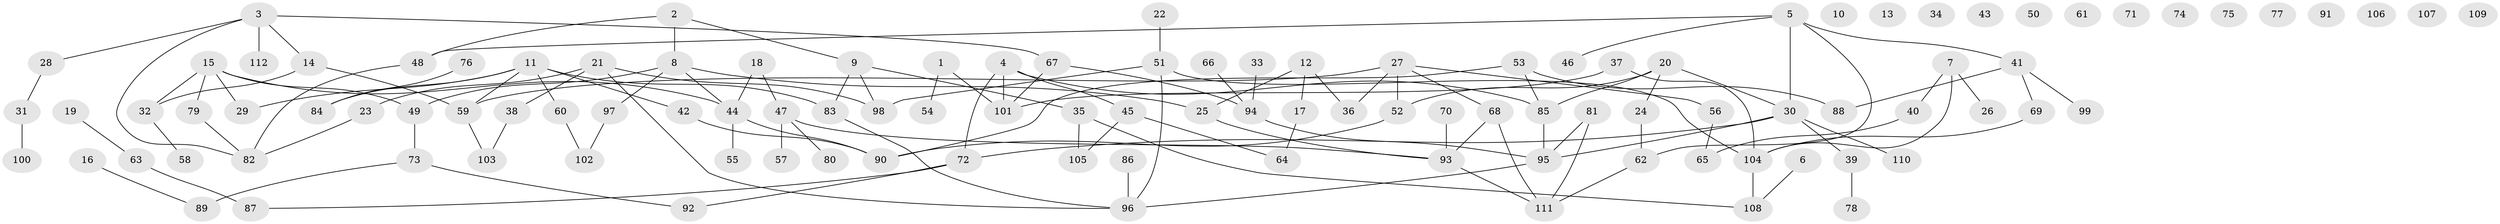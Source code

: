 // Generated by graph-tools (version 1.1) at 2025/33/03/09/25 02:33:57]
// undirected, 112 vertices, 131 edges
graph export_dot {
graph [start="1"]
  node [color=gray90,style=filled];
  1;
  2;
  3;
  4;
  5;
  6;
  7;
  8;
  9;
  10;
  11;
  12;
  13;
  14;
  15;
  16;
  17;
  18;
  19;
  20;
  21;
  22;
  23;
  24;
  25;
  26;
  27;
  28;
  29;
  30;
  31;
  32;
  33;
  34;
  35;
  36;
  37;
  38;
  39;
  40;
  41;
  42;
  43;
  44;
  45;
  46;
  47;
  48;
  49;
  50;
  51;
  52;
  53;
  54;
  55;
  56;
  57;
  58;
  59;
  60;
  61;
  62;
  63;
  64;
  65;
  66;
  67;
  68;
  69;
  70;
  71;
  72;
  73;
  74;
  75;
  76;
  77;
  78;
  79;
  80;
  81;
  82;
  83;
  84;
  85;
  86;
  87;
  88;
  89;
  90;
  91;
  92;
  93;
  94;
  95;
  96;
  97;
  98;
  99;
  100;
  101;
  102;
  103;
  104;
  105;
  106;
  107;
  108;
  109;
  110;
  111;
  112;
  1 -- 54;
  1 -- 101;
  2 -- 8;
  2 -- 9;
  2 -- 48;
  3 -- 14;
  3 -- 28;
  3 -- 67;
  3 -- 82;
  3 -- 112;
  4 -- 45;
  4 -- 72;
  4 -- 85;
  4 -- 101;
  5 -- 30;
  5 -- 41;
  5 -- 46;
  5 -- 48;
  5 -- 62;
  6 -- 108;
  7 -- 26;
  7 -- 40;
  7 -- 104;
  8 -- 25;
  8 -- 44;
  8 -- 49;
  8 -- 97;
  9 -- 35;
  9 -- 83;
  9 -- 98;
  11 -- 29;
  11 -- 42;
  11 -- 59;
  11 -- 60;
  11 -- 83;
  11 -- 84;
  12 -- 17;
  12 -- 25;
  12 -- 36;
  14 -- 32;
  14 -- 59;
  15 -- 29;
  15 -- 32;
  15 -- 44;
  15 -- 49;
  15 -- 79;
  16 -- 89;
  17 -- 64;
  18 -- 44;
  18 -- 47;
  19 -- 63;
  20 -- 24;
  20 -- 30;
  20 -- 52;
  20 -- 85;
  21 -- 23;
  21 -- 38;
  21 -- 96;
  21 -- 98;
  22 -- 51;
  23 -- 82;
  24 -- 62;
  25 -- 93;
  27 -- 36;
  27 -- 52;
  27 -- 56;
  27 -- 59;
  27 -- 68;
  28 -- 31;
  30 -- 39;
  30 -- 72;
  30 -- 95;
  30 -- 110;
  31 -- 100;
  32 -- 58;
  33 -- 94;
  35 -- 105;
  35 -- 108;
  37 -- 101;
  37 -- 104;
  38 -- 103;
  39 -- 78;
  40 -- 65;
  41 -- 69;
  41 -- 88;
  41 -- 99;
  42 -- 90;
  44 -- 55;
  44 -- 90;
  45 -- 64;
  45 -- 105;
  47 -- 57;
  47 -- 80;
  47 -- 93;
  48 -- 82;
  49 -- 73;
  51 -- 96;
  51 -- 98;
  51 -- 104;
  52 -- 90;
  53 -- 85;
  53 -- 88;
  53 -- 90;
  56 -- 65;
  59 -- 103;
  60 -- 102;
  62 -- 111;
  63 -- 87;
  66 -- 94;
  67 -- 94;
  67 -- 101;
  68 -- 93;
  68 -- 111;
  69 -- 104;
  70 -- 93;
  72 -- 87;
  72 -- 92;
  73 -- 89;
  73 -- 92;
  76 -- 84;
  79 -- 82;
  81 -- 95;
  81 -- 111;
  83 -- 96;
  85 -- 95;
  86 -- 96;
  93 -- 111;
  94 -- 95;
  95 -- 96;
  97 -- 102;
  104 -- 108;
}
